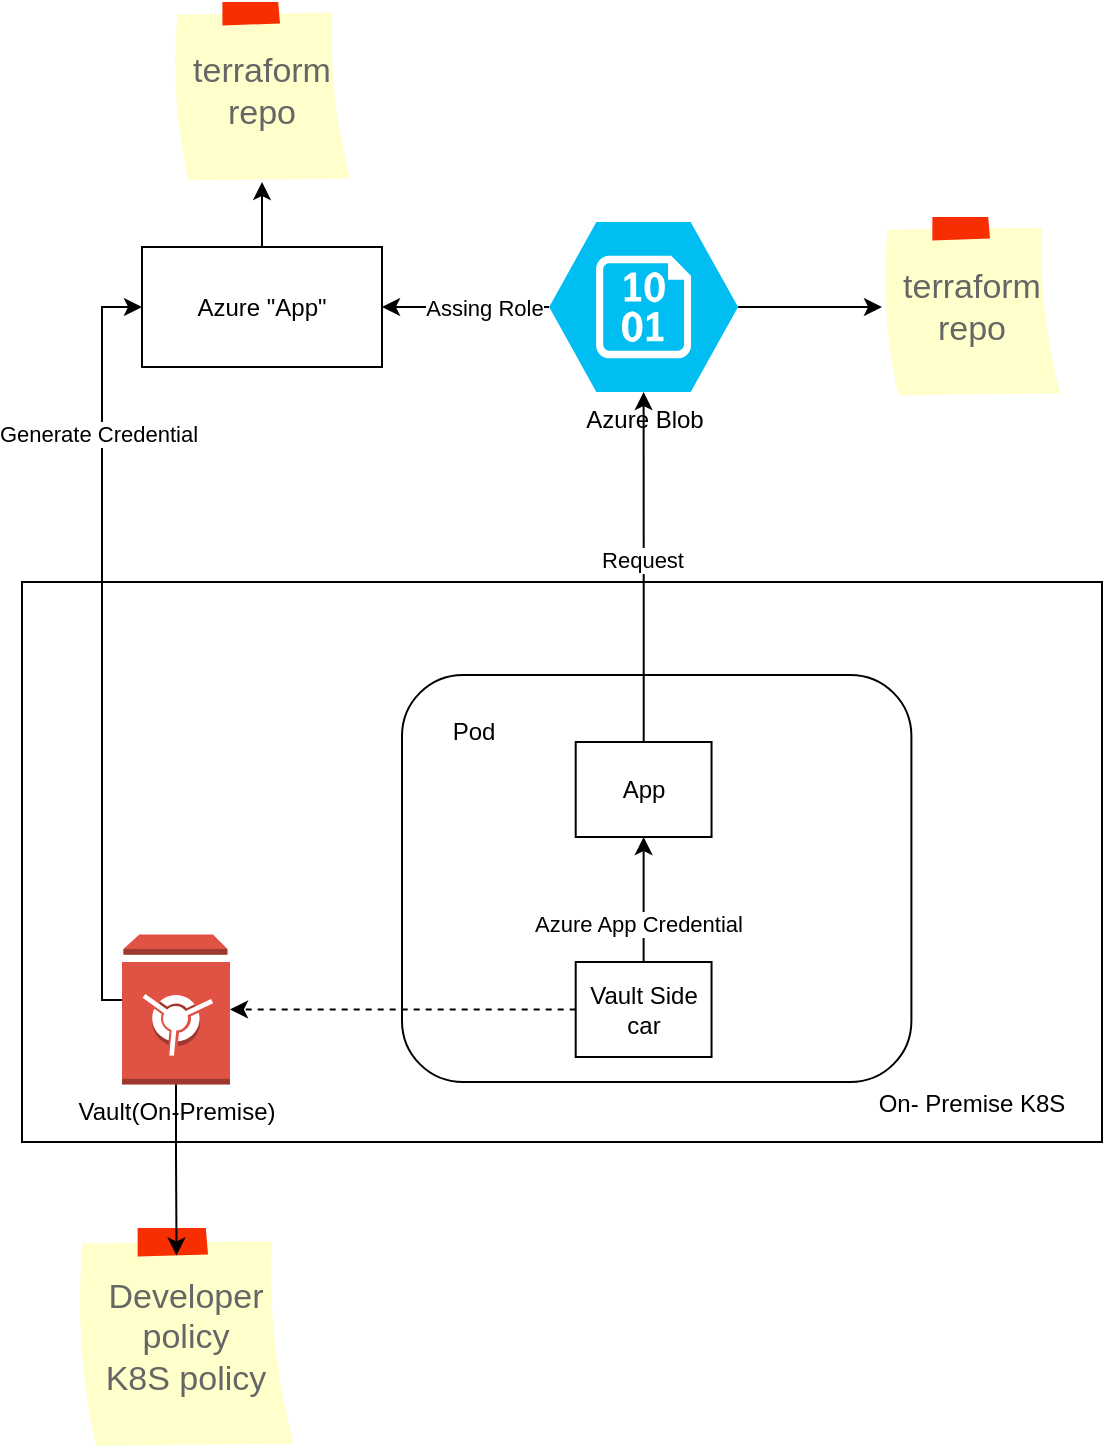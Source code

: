 <mxfile version="22.1.21" type="github">
  <diagram name="Page-1" id="wsTwDKJttdFrNlq-yoNL">
    <mxGraphModel dx="698" dy="414" grid="1" gridSize="10" guides="1" tooltips="1" connect="1" arrows="1" fold="1" page="1" pageScale="1" pageWidth="827" pageHeight="1169" math="0" shadow="0">
      <root>
        <mxCell id="0" />
        <mxCell id="1" parent="0" />
        <mxCell id="fOkP95LbUyY7o67YRdoy-6" value="" style="rounded=0;whiteSpace=wrap;html=1;" vertex="1" parent="1">
          <mxGeometry x="130" y="290" width="540" height="280" as="geometry" />
        </mxCell>
        <mxCell id="fOkP95LbUyY7o67YRdoy-22" style="edgeStyle=orthogonalEdgeStyle;rounded=0;orthogonalLoop=1;jettySize=auto;html=1;entryX=0;entryY=0.5;entryDx=0;entryDy=0;" edge="1" parent="1" source="fOkP95LbUyY7o67YRdoy-3" target="fOkP95LbUyY7o67YRdoy-19">
          <mxGeometry relative="1" as="geometry">
            <Array as="points">
              <mxPoint x="170" y="499" />
              <mxPoint x="170" y="153" />
            </Array>
          </mxGeometry>
        </mxCell>
        <mxCell id="fOkP95LbUyY7o67YRdoy-24" value="Generate Credential" style="edgeLabel;html=1;align=center;verticalAlign=middle;resizable=0;points=[];" vertex="1" connectable="0" parent="fOkP95LbUyY7o67YRdoy-22">
          <mxGeometry x="0.558" y="2" relative="1" as="geometry">
            <mxPoint as="offset" />
          </mxGeometry>
        </mxCell>
        <mxCell id="fOkP95LbUyY7o67YRdoy-3" value="Vault(On-Premise)" style="outlineConnect=0;dashed=0;verticalLabelPosition=bottom;verticalAlign=top;align=center;html=1;shape=mxgraph.aws3.vault;fillColor=#E05243;gradientColor=none;" vertex="1" parent="1">
          <mxGeometry x="180" y="466.25" width="54" height="75" as="geometry" />
        </mxCell>
        <mxCell id="fOkP95LbUyY7o67YRdoy-7" value="On- Premise K8S" style="text;html=1;strokeColor=none;fillColor=none;align=center;verticalAlign=middle;whiteSpace=wrap;rounded=0;" vertex="1" parent="1">
          <mxGeometry x="550" y="536.25" width="110" height="30" as="geometry" />
        </mxCell>
        <mxCell id="fOkP95LbUyY7o67YRdoy-21" style="edgeStyle=orthogonalEdgeStyle;rounded=0;orthogonalLoop=1;jettySize=auto;html=1;entryX=1;entryY=0.5;entryDx=0;entryDy=0;" edge="1" parent="1" source="fOkP95LbUyY7o67YRdoy-8" target="fOkP95LbUyY7o67YRdoy-19">
          <mxGeometry relative="1" as="geometry" />
        </mxCell>
        <mxCell id="fOkP95LbUyY7o67YRdoy-23" value="Assing Role" style="edgeLabel;html=1;align=center;verticalAlign=middle;resizable=0;points=[];" vertex="1" connectable="0" parent="fOkP95LbUyY7o67YRdoy-21">
          <mxGeometry x="0.073" y="-3" relative="1" as="geometry">
            <mxPoint x="12" y="3" as="offset" />
          </mxGeometry>
        </mxCell>
        <mxCell id="fOkP95LbUyY7o67YRdoy-31" value="" style="edgeStyle=orthogonalEdgeStyle;rounded=0;orthogonalLoop=1;jettySize=auto;html=1;" edge="1" parent="1" source="fOkP95LbUyY7o67YRdoy-8" target="fOkP95LbUyY7o67YRdoy-29">
          <mxGeometry relative="1" as="geometry" />
        </mxCell>
        <mxCell id="fOkP95LbUyY7o67YRdoy-8" value="Azure Blob" style="verticalLabelPosition=bottom;html=1;verticalAlign=top;align=center;strokeColor=none;fillColor=#00BEF2;shape=mxgraph.azure.storage_blob;" vertex="1" parent="1">
          <mxGeometry x="393.59" y="110" width="94.44" height="85" as="geometry" />
        </mxCell>
        <mxCell id="fOkP95LbUyY7o67YRdoy-13" value="" style="rounded=1;whiteSpace=wrap;html=1;" vertex="1" parent="1">
          <mxGeometry x="320" y="336.5" width="254.7" height="203.5" as="geometry" />
        </mxCell>
        <mxCell id="fOkP95LbUyY7o67YRdoy-14" value="Pod" style="text;html=1;strokeColor=none;fillColor=none;align=center;verticalAlign=middle;whiteSpace=wrap;rounded=0;" vertex="1" parent="1">
          <mxGeometry x="330" y="350" width="52.12" height="30" as="geometry" />
        </mxCell>
        <mxCell id="fOkP95LbUyY7o67YRdoy-26" style="edgeStyle=orthogonalEdgeStyle;rounded=0;orthogonalLoop=1;jettySize=auto;html=1;" edge="1" parent="1" source="fOkP95LbUyY7o67YRdoy-15" target="fOkP95LbUyY7o67YRdoy-8">
          <mxGeometry relative="1" as="geometry" />
        </mxCell>
        <mxCell id="fOkP95LbUyY7o67YRdoy-27" value="Request" style="edgeLabel;html=1;align=center;verticalAlign=middle;resizable=0;points=[];" vertex="1" connectable="0" parent="fOkP95LbUyY7o67YRdoy-26">
          <mxGeometry x="0.045" y="1" relative="1" as="geometry">
            <mxPoint as="offset" />
          </mxGeometry>
        </mxCell>
        <mxCell id="fOkP95LbUyY7o67YRdoy-15" value="App" style="rounded=0;whiteSpace=wrap;html=1;" vertex="1" parent="1">
          <mxGeometry x="406.85" y="370" width="67.92" height="47.5" as="geometry" />
        </mxCell>
        <mxCell id="fOkP95LbUyY7o67YRdoy-18" style="edgeStyle=orthogonalEdgeStyle;rounded=0;orthogonalLoop=1;jettySize=auto;html=1;" edge="1" parent="1" source="fOkP95LbUyY7o67YRdoy-16" target="fOkP95LbUyY7o67YRdoy-15">
          <mxGeometry relative="1" as="geometry" />
        </mxCell>
        <mxCell id="fOkP95LbUyY7o67YRdoy-25" value="Azure App Credential" style="edgeLabel;html=1;align=center;verticalAlign=middle;resizable=0;points=[];" vertex="1" connectable="0" parent="fOkP95LbUyY7o67YRdoy-18">
          <mxGeometry x="-0.38" y="3" relative="1" as="geometry">
            <mxPoint as="offset" />
          </mxGeometry>
        </mxCell>
        <mxCell id="fOkP95LbUyY7o67YRdoy-16" value="Vault Side car" style="rounded=0;whiteSpace=wrap;html=1;" vertex="1" parent="1">
          <mxGeometry x="406.85" y="480" width="67.92" height="47.5" as="geometry" />
        </mxCell>
        <mxCell id="fOkP95LbUyY7o67YRdoy-17" style="edgeStyle=orthogonalEdgeStyle;rounded=0;orthogonalLoop=1;jettySize=auto;html=1;entryX=1;entryY=0.5;entryDx=0;entryDy=0;entryPerimeter=0;dashed=1;" edge="1" parent="1" source="fOkP95LbUyY7o67YRdoy-16" target="fOkP95LbUyY7o67YRdoy-3">
          <mxGeometry relative="1" as="geometry" />
        </mxCell>
        <mxCell id="fOkP95LbUyY7o67YRdoy-30" value="" style="edgeStyle=orthogonalEdgeStyle;rounded=0;orthogonalLoop=1;jettySize=auto;html=1;" edge="1" parent="1" source="fOkP95LbUyY7o67YRdoy-19" target="fOkP95LbUyY7o67YRdoy-28">
          <mxGeometry relative="1" as="geometry" />
        </mxCell>
        <mxCell id="fOkP95LbUyY7o67YRdoy-19" value="Azure &quot;App&quot;" style="rounded=0;whiteSpace=wrap;html=1;" vertex="1" parent="1">
          <mxGeometry x="190" y="122.5" width="120" height="60" as="geometry" />
        </mxCell>
        <mxCell id="fOkP95LbUyY7o67YRdoy-28" value="terraform repo" style="strokeWidth=1;shadow=0;dashed=0;align=center;html=1;shape=mxgraph.mockup.text.stickyNote2;fontColor=#666666;mainText=;fontSize=17;whiteSpace=wrap;fillColor=#ffffcc;strokeColor=#F62E00;" vertex="1" parent="1">
          <mxGeometry x="205" width="90" height="90" as="geometry" />
        </mxCell>
        <mxCell id="fOkP95LbUyY7o67YRdoy-29" value="terraform repo" style="strokeWidth=1;shadow=0;dashed=0;align=center;html=1;shape=mxgraph.mockup.text.stickyNote2;fontColor=#666666;mainText=;fontSize=17;whiteSpace=wrap;fillColor=#ffffcc;strokeColor=#F62E00;" vertex="1" parent="1">
          <mxGeometry x="560" y="107.5" width="90" height="90" as="geometry" />
        </mxCell>
        <mxCell id="fOkP95LbUyY7o67YRdoy-32" value="Developer policy&lt;br&gt;K8S policy" style="strokeWidth=1;shadow=0;dashed=0;align=center;html=1;shape=mxgraph.mockup.text.stickyNote2;fontColor=#666666;mainText=;fontSize=17;whiteSpace=wrap;fillColor=#ffffcc;strokeColor=#F62E00;" vertex="1" parent="1">
          <mxGeometry x="157" y="613" width="110" height="110" as="geometry" />
        </mxCell>
        <mxCell id="fOkP95LbUyY7o67YRdoy-33" style="edgeStyle=orthogonalEdgeStyle;rounded=0;orthogonalLoop=1;jettySize=auto;html=1;entryX=0.457;entryY=0.125;entryDx=0;entryDy=0;entryPerimeter=0;" edge="1" parent="1" source="fOkP95LbUyY7o67YRdoy-3" target="fOkP95LbUyY7o67YRdoy-32">
          <mxGeometry relative="1" as="geometry" />
        </mxCell>
      </root>
    </mxGraphModel>
  </diagram>
</mxfile>
